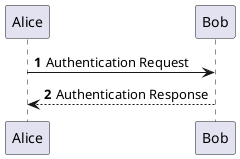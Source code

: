 {
  "sha1": "nc8uf2mrb2i6syowt9hfpschs72h6q6",
  "insertion": {
    "when": "2024-06-04T17:28:38.425Z",
    "url": "https://github.com/plantuml/plantuml/issues/867",
    "user": "plantuml@gmail.com"
  }
}
@startuml
skinparam Dpi 00
'https://plantuml.com/sequence-diagram

autonumber

Alice -> Bob: Authentication Request
Bob --> Alice: Authentication Response
@enduml
